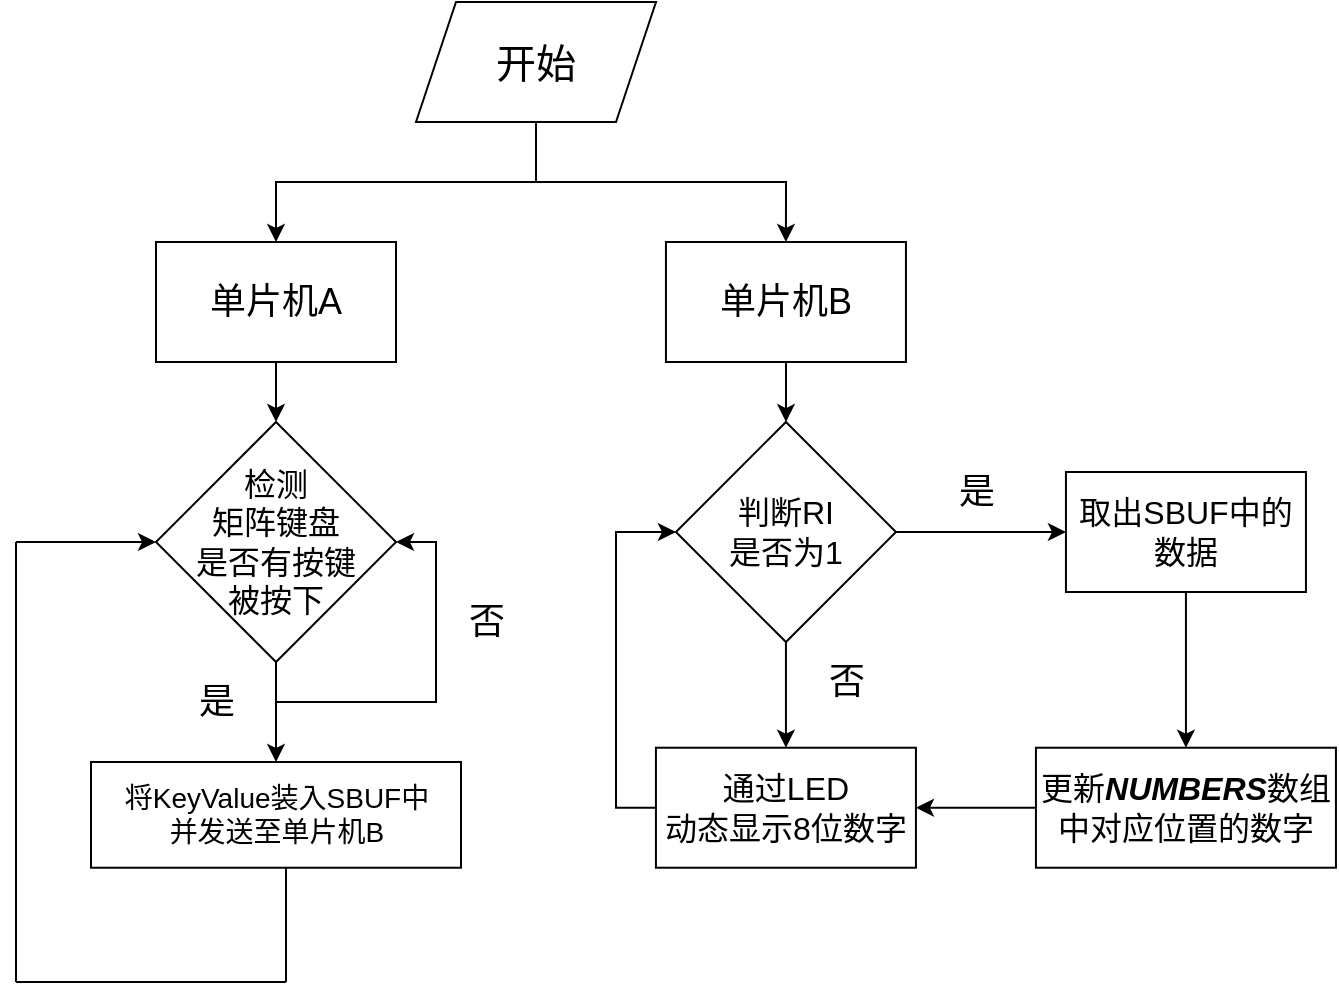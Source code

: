 <mxfile version="14.0.4" type="device"><diagram id="mI9qdTt8bUtpuYbQMZ0m" name="Page-1"><mxGraphModel dx="1422" dy="706" grid="1" gridSize="10" guides="1" tooltips="1" connect="1" arrows="1" fold="1" page="1" pageScale="1" pageWidth="1169" pageHeight="1654" math="0" shadow="0"><root><mxCell id="0"/><mxCell id="1" parent="0"/><mxCell id="Gy7QsJZsgvNre2Q1OH8M-37" style="edgeStyle=orthogonalEdgeStyle;rounded=0;orthogonalLoop=1;jettySize=auto;html=1;exitX=0.5;exitY=1;exitDx=0;exitDy=0;entryX=0.5;entryY=0;entryDx=0;entryDy=0;" edge="1" parent="1" source="Gy7QsJZsgvNre2Q1OH8M-1" target="Gy7QsJZsgvNre2Q1OH8M-2"><mxGeometry relative="1" as="geometry"/></mxCell><mxCell id="Gy7QsJZsgvNre2Q1OH8M-38" style="edgeStyle=orthogonalEdgeStyle;rounded=0;orthogonalLoop=1;jettySize=auto;html=1;exitX=0.5;exitY=1;exitDx=0;exitDy=0;entryX=0.5;entryY=0;entryDx=0;entryDy=0;" edge="1" parent="1" source="Gy7QsJZsgvNre2Q1OH8M-1" target="Gy7QsJZsgvNre2Q1OH8M-3"><mxGeometry relative="1" as="geometry"/></mxCell><mxCell id="Gy7QsJZsgvNre2Q1OH8M-1" value="&lt;font style=&quot;font-size: 20px&quot;&gt;开始&lt;/font&gt;" style="shape=parallelogram;perimeter=parallelogramPerimeter;whiteSpace=wrap;html=1;fixedSize=1;" vertex="1" parent="1"><mxGeometry x="530" y="20" width="120" height="60" as="geometry"/></mxCell><mxCell id="Gy7QsJZsgvNre2Q1OH8M-5" value="" style="edgeStyle=orthogonalEdgeStyle;rounded=0;orthogonalLoop=1;jettySize=auto;html=1;" edge="1" parent="1" source="Gy7QsJZsgvNre2Q1OH8M-2" target="Gy7QsJZsgvNre2Q1OH8M-4"><mxGeometry relative="1" as="geometry"/></mxCell><mxCell id="Gy7QsJZsgvNre2Q1OH8M-2" value="&lt;font style=&quot;font-size: 18px&quot;&gt;单片机A&lt;/font&gt;" style="rounded=0;whiteSpace=wrap;html=1;" vertex="1" parent="1"><mxGeometry x="400" y="140" width="120" height="60" as="geometry"/></mxCell><mxCell id="Gy7QsJZsgvNre2Q1OH8M-20" value="" style="edgeStyle=orthogonalEdgeStyle;rounded=0;orthogonalLoop=1;jettySize=auto;html=1;" edge="1" parent="1" source="Gy7QsJZsgvNre2Q1OH8M-3" target="Gy7QsJZsgvNre2Q1OH8M-19"><mxGeometry relative="1" as="geometry"/></mxCell><mxCell id="Gy7QsJZsgvNre2Q1OH8M-3" value="&lt;font style=&quot;font-size: 18px&quot;&gt;单片机B&lt;/font&gt;" style="rounded=0;whiteSpace=wrap;html=1;" vertex="1" parent="1"><mxGeometry x="654.97" y="140" width="120" height="60" as="geometry"/></mxCell><mxCell id="Gy7QsJZsgvNre2Q1OH8M-8" value="" style="edgeStyle=orthogonalEdgeStyle;rounded=0;orthogonalLoop=1;jettySize=auto;html=1;" edge="1" parent="1" source="Gy7QsJZsgvNre2Q1OH8M-4" target="Gy7QsJZsgvNre2Q1OH8M-7"><mxGeometry relative="1" as="geometry"/></mxCell><mxCell id="Gy7QsJZsgvNre2Q1OH8M-4" value="&lt;font style=&quot;font-size: 16px&quot;&gt;检测&lt;br&gt;矩阵键盘&lt;br&gt;是否有按键&lt;br&gt;被按下&lt;/font&gt;" style="rhombus;whiteSpace=wrap;html=1;" vertex="1" parent="1"><mxGeometry x="400" y="230" width="120" height="120" as="geometry"/></mxCell><mxCell id="Gy7QsJZsgvNre2Q1OH8M-7" value="&lt;font style=&quot;font-size: 14px&quot;&gt;将KeyValue装入SBUF中&lt;br&gt;并发送至单片机B&lt;/font&gt;" style="rounded=0;whiteSpace=wrap;html=1;" vertex="1" parent="1"><mxGeometry x="367.5" y="400" width="185" height="52.86" as="geometry"/></mxCell><mxCell id="Gy7QsJZsgvNre2Q1OH8M-11" style="edgeStyle=orthogonalEdgeStyle;rounded=0;orthogonalLoop=1;jettySize=auto;html=1;exitX=0.5;exitY=1;exitDx=0;exitDy=0;entryX=1;entryY=0.5;entryDx=0;entryDy=0;" edge="1" parent="1" source="Gy7QsJZsgvNre2Q1OH8M-4" target="Gy7QsJZsgvNre2Q1OH8M-4"><mxGeometry relative="1" as="geometry"/></mxCell><mxCell id="Gy7QsJZsgvNre2Q1OH8M-12" value="&lt;font style=&quot;font-size: 18px&quot;&gt;是&lt;/font&gt;" style="text;html=1;align=center;verticalAlign=middle;resizable=0;points=[];autosize=1;" vertex="1" parent="1"><mxGeometry x="415" y="360" width="30" height="20" as="geometry"/></mxCell><mxCell id="Gy7QsJZsgvNre2Q1OH8M-13" value="&lt;font style=&quot;font-size: 18px&quot;&gt;否&lt;/font&gt;" style="text;html=1;align=center;verticalAlign=middle;resizable=0;points=[];autosize=1;" vertex="1" parent="1"><mxGeometry x="550" y="320" width="30" height="20" as="geometry"/></mxCell><mxCell id="Gy7QsJZsgvNre2Q1OH8M-15" value="" style="endArrow=none;html=1;" edge="1" parent="1"><mxGeometry width="50" height="50" relative="1" as="geometry"><mxPoint x="465" y="510" as="sourcePoint"/><mxPoint x="465" y="452.86" as="targetPoint"/></mxGeometry></mxCell><mxCell id="Gy7QsJZsgvNre2Q1OH8M-16" value="" style="endArrow=none;html=1;" edge="1" parent="1"><mxGeometry width="50" height="50" relative="1" as="geometry"><mxPoint x="330" y="510" as="sourcePoint"/><mxPoint x="465" y="510" as="targetPoint"/></mxGeometry></mxCell><mxCell id="Gy7QsJZsgvNre2Q1OH8M-17" value="" style="endArrow=none;html=1;" edge="1" parent="1"><mxGeometry width="50" height="50" relative="1" as="geometry"><mxPoint x="330" y="510" as="sourcePoint"/><mxPoint x="330" y="290" as="targetPoint"/></mxGeometry></mxCell><mxCell id="Gy7QsJZsgvNre2Q1OH8M-18" value="" style="endArrow=classic;html=1;entryX=0;entryY=0.5;entryDx=0;entryDy=0;" edge="1" parent="1" target="Gy7QsJZsgvNre2Q1OH8M-4"><mxGeometry width="50" height="50" relative="1" as="geometry"><mxPoint x="330" y="290" as="sourcePoint"/><mxPoint x="380" y="240" as="targetPoint"/></mxGeometry></mxCell><mxCell id="Gy7QsJZsgvNre2Q1OH8M-25" value="" style="edgeStyle=orthogonalEdgeStyle;rounded=0;orthogonalLoop=1;jettySize=auto;html=1;" edge="1" parent="1" source="Gy7QsJZsgvNre2Q1OH8M-19" target="Gy7QsJZsgvNre2Q1OH8M-21"><mxGeometry relative="1" as="geometry"/></mxCell><mxCell id="Gy7QsJZsgvNre2Q1OH8M-27" value="" style="edgeStyle=orthogonalEdgeStyle;rounded=0;orthogonalLoop=1;jettySize=auto;html=1;" edge="1" parent="1" source="Gy7QsJZsgvNre2Q1OH8M-19" target="Gy7QsJZsgvNre2Q1OH8M-26"><mxGeometry relative="1" as="geometry"/></mxCell><mxCell id="Gy7QsJZsgvNre2Q1OH8M-19" value="&lt;font style=&quot;font-size: 16px&quot;&gt;判断RI&lt;br&gt;是否为1&lt;/font&gt;" style="rhombus;whiteSpace=wrap;html=1;" vertex="1" parent="1"><mxGeometry x="659.97" y="230" width="110" height="110" as="geometry"/></mxCell><mxCell id="Gy7QsJZsgvNre2Q1OH8M-24" style="edgeStyle=orthogonalEdgeStyle;rounded=0;orthogonalLoop=1;jettySize=auto;html=1;exitX=0;exitY=0.5;exitDx=0;exitDy=0;entryX=0;entryY=0.5;entryDx=0;entryDy=0;" edge="1" parent="1" source="Gy7QsJZsgvNre2Q1OH8M-21" target="Gy7QsJZsgvNre2Q1OH8M-19"><mxGeometry relative="1" as="geometry"/></mxCell><mxCell id="Gy7QsJZsgvNre2Q1OH8M-21" value="&lt;font style=&quot;font-size: 16px&quot;&gt;通过LED&lt;br&gt;动态显示8位数字&lt;/font&gt;" style="rounded=0;whiteSpace=wrap;html=1;" vertex="1" parent="1"><mxGeometry x="649.97" y="392.86" width="130" height="60" as="geometry"/></mxCell><mxCell id="Gy7QsJZsgvNre2Q1OH8M-29" value="" style="edgeStyle=orthogonalEdgeStyle;rounded=0;orthogonalLoop=1;jettySize=auto;html=1;" edge="1" parent="1" source="Gy7QsJZsgvNre2Q1OH8M-26" target="Gy7QsJZsgvNre2Q1OH8M-28"><mxGeometry relative="1" as="geometry"/></mxCell><mxCell id="Gy7QsJZsgvNre2Q1OH8M-26" value="&lt;font style=&quot;font-size: 16px&quot;&gt;取出SBUF中的数据&lt;/font&gt;" style="rounded=0;whiteSpace=wrap;html=1;" vertex="1" parent="1"><mxGeometry x="854.97" y="255" width="120" height="60" as="geometry"/></mxCell><mxCell id="Gy7QsJZsgvNre2Q1OH8M-30" value="" style="edgeStyle=orthogonalEdgeStyle;rounded=0;orthogonalLoop=1;jettySize=auto;html=1;" edge="1" parent="1" source="Gy7QsJZsgvNre2Q1OH8M-28" target="Gy7QsJZsgvNre2Q1OH8M-21"><mxGeometry relative="1" as="geometry"/></mxCell><mxCell id="Gy7QsJZsgvNre2Q1OH8M-28" value="&lt;font style=&quot;font-size: 16px&quot;&gt;更新&lt;i&gt;&lt;b&gt;NUMBERS&lt;/b&gt;&lt;/i&gt;数组中对应位置的数字&lt;/font&gt;" style="rounded=0;whiteSpace=wrap;html=1;" vertex="1" parent="1"><mxGeometry x="839.97" y="392.86" width="150" height="60" as="geometry"/></mxCell><mxCell id="Gy7QsJZsgvNre2Q1OH8M-31" value="&lt;font style=&quot;font-size: 18px&quot;&gt;否&lt;/font&gt;" style="text;html=1;align=center;verticalAlign=middle;resizable=0;points=[];autosize=1;" vertex="1" parent="1"><mxGeometry x="729.97" y="350" width="30" height="20" as="geometry"/></mxCell><mxCell id="Gy7QsJZsgvNre2Q1OH8M-32" value="&lt;font style=&quot;font-size: 18px&quot;&gt;是&lt;/font&gt;" style="text;html=1;align=center;verticalAlign=middle;resizable=0;points=[];autosize=1;" vertex="1" parent="1"><mxGeometry x="794.97" y="255" width="30" height="20" as="geometry"/></mxCell></root></mxGraphModel></diagram></mxfile>